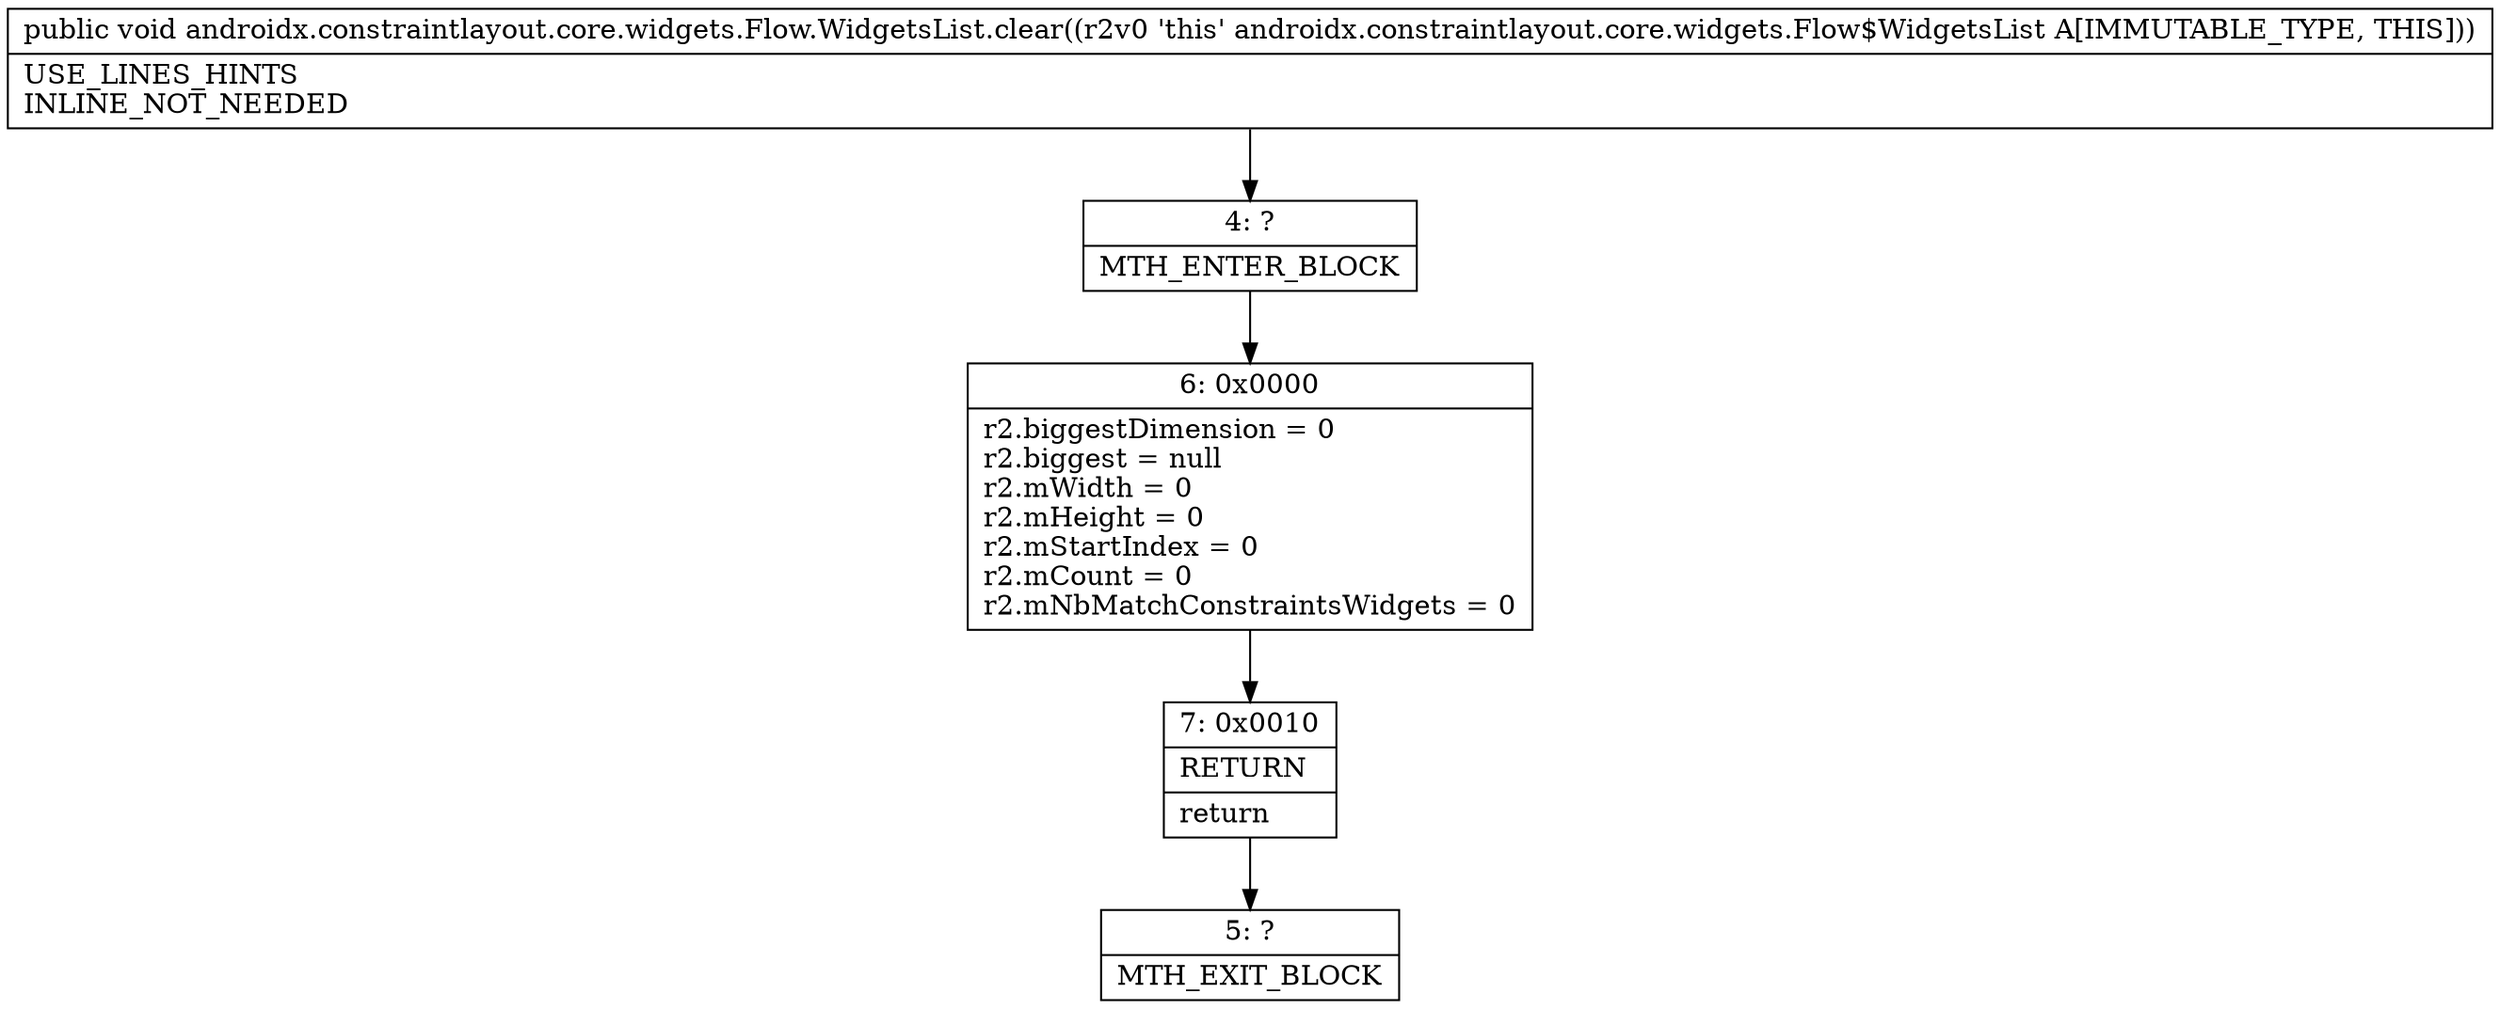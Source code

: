 digraph "CFG forandroidx.constraintlayout.core.widgets.Flow.WidgetsList.clear()V" {
Node_4 [shape=record,label="{4\:\ ?|MTH_ENTER_BLOCK\l}"];
Node_6 [shape=record,label="{6\:\ 0x0000|r2.biggestDimension = 0\lr2.biggest = null\lr2.mWidth = 0\lr2.mHeight = 0\lr2.mStartIndex = 0\lr2.mCount = 0\lr2.mNbMatchConstraintsWidgets = 0\l}"];
Node_7 [shape=record,label="{7\:\ 0x0010|RETURN\l|return\l}"];
Node_5 [shape=record,label="{5\:\ ?|MTH_EXIT_BLOCK\l}"];
MethodNode[shape=record,label="{public void androidx.constraintlayout.core.widgets.Flow.WidgetsList.clear((r2v0 'this' androidx.constraintlayout.core.widgets.Flow$WidgetsList A[IMMUTABLE_TYPE, THIS]))  | USE_LINES_HINTS\lINLINE_NOT_NEEDED\l}"];
MethodNode -> Node_4;Node_4 -> Node_6;
Node_6 -> Node_7;
Node_7 -> Node_5;
}

